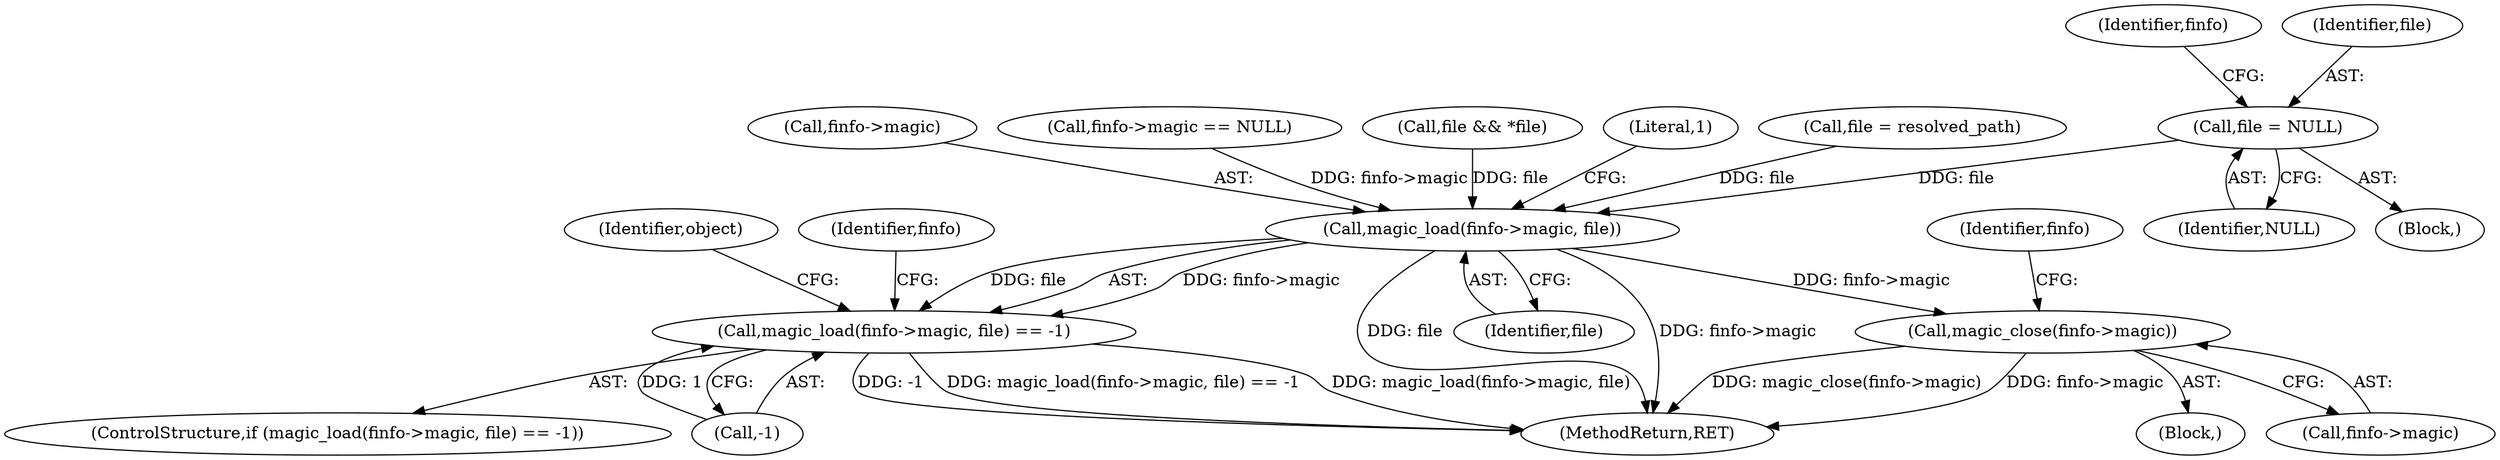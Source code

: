 digraph "0_php_4435b9142ff9813845d5c97ab29a5d637bedb257_0@pointer" {
"1000161" [label="(Call,file = NULL)"];
"1000212" [label="(Call,magic_load(finfo->magic, file))"];
"1000211" [label="(Call,magic_load(finfo->magic, file) == -1)"];
"1000220" [label="(Call,magic_close(finfo->magic))"];
"1000211" [label="(Call,magic_load(finfo->magic, file) == -1)"];
"1000161" [label="(Call,file = NULL)"];
"1000219" [label="(Block,)"];
"1000216" [label="(Identifier,file)"];
"1000163" [label="(Identifier,NULL)"];
"1000160" [label="(Block,)"];
"1000230" [label="(Identifier,object)"];
"1000222" [label="(Identifier,finfo)"];
"1000166" [label="(Call,file && *file)"];
"1000221" [label="(Call,finfo->magic)"];
"1000212" [label="(Call,magic_load(finfo->magic, file))"];
"1000218" [label="(Literal,1)"];
"1000183" [label="(Identifier,finfo)"];
"1000220" [label="(Call,magic_close(finfo->magic))"];
"1000179" [label="(Call,file = resolved_path)"];
"1000213" [label="(Call,finfo->magic)"];
"1000162" [label="(Identifier,file)"];
"1000225" [label="(Identifier,finfo)"];
"1000210" [label="(ControlStructure,if (magic_load(finfo->magic, file) == -1))"];
"1000241" [label="(MethodReturn,RET)"];
"1000199" [label="(Call,finfo->magic == NULL)"];
"1000217" [label="(Call,-1)"];
"1000161" -> "1000160"  [label="AST: "];
"1000161" -> "1000163"  [label="CFG: "];
"1000162" -> "1000161"  [label="AST: "];
"1000163" -> "1000161"  [label="AST: "];
"1000183" -> "1000161"  [label="CFG: "];
"1000161" -> "1000212"  [label="DDG: file"];
"1000212" -> "1000211"  [label="AST: "];
"1000212" -> "1000216"  [label="CFG: "];
"1000213" -> "1000212"  [label="AST: "];
"1000216" -> "1000212"  [label="AST: "];
"1000218" -> "1000212"  [label="CFG: "];
"1000212" -> "1000241"  [label="DDG: file"];
"1000212" -> "1000241"  [label="DDG: finfo->magic"];
"1000212" -> "1000211"  [label="DDG: finfo->magic"];
"1000212" -> "1000211"  [label="DDG: file"];
"1000199" -> "1000212"  [label="DDG: finfo->magic"];
"1000166" -> "1000212"  [label="DDG: file"];
"1000179" -> "1000212"  [label="DDG: file"];
"1000212" -> "1000220"  [label="DDG: finfo->magic"];
"1000211" -> "1000210"  [label="AST: "];
"1000211" -> "1000217"  [label="CFG: "];
"1000217" -> "1000211"  [label="AST: "];
"1000222" -> "1000211"  [label="CFG: "];
"1000230" -> "1000211"  [label="CFG: "];
"1000211" -> "1000241"  [label="DDG: magic_load(finfo->magic, file)"];
"1000211" -> "1000241"  [label="DDG: -1"];
"1000211" -> "1000241"  [label="DDG: magic_load(finfo->magic, file) == -1"];
"1000217" -> "1000211"  [label="DDG: 1"];
"1000220" -> "1000219"  [label="AST: "];
"1000220" -> "1000221"  [label="CFG: "];
"1000221" -> "1000220"  [label="AST: "];
"1000225" -> "1000220"  [label="CFG: "];
"1000220" -> "1000241"  [label="DDG: finfo->magic"];
"1000220" -> "1000241"  [label="DDG: magic_close(finfo->magic)"];
}
